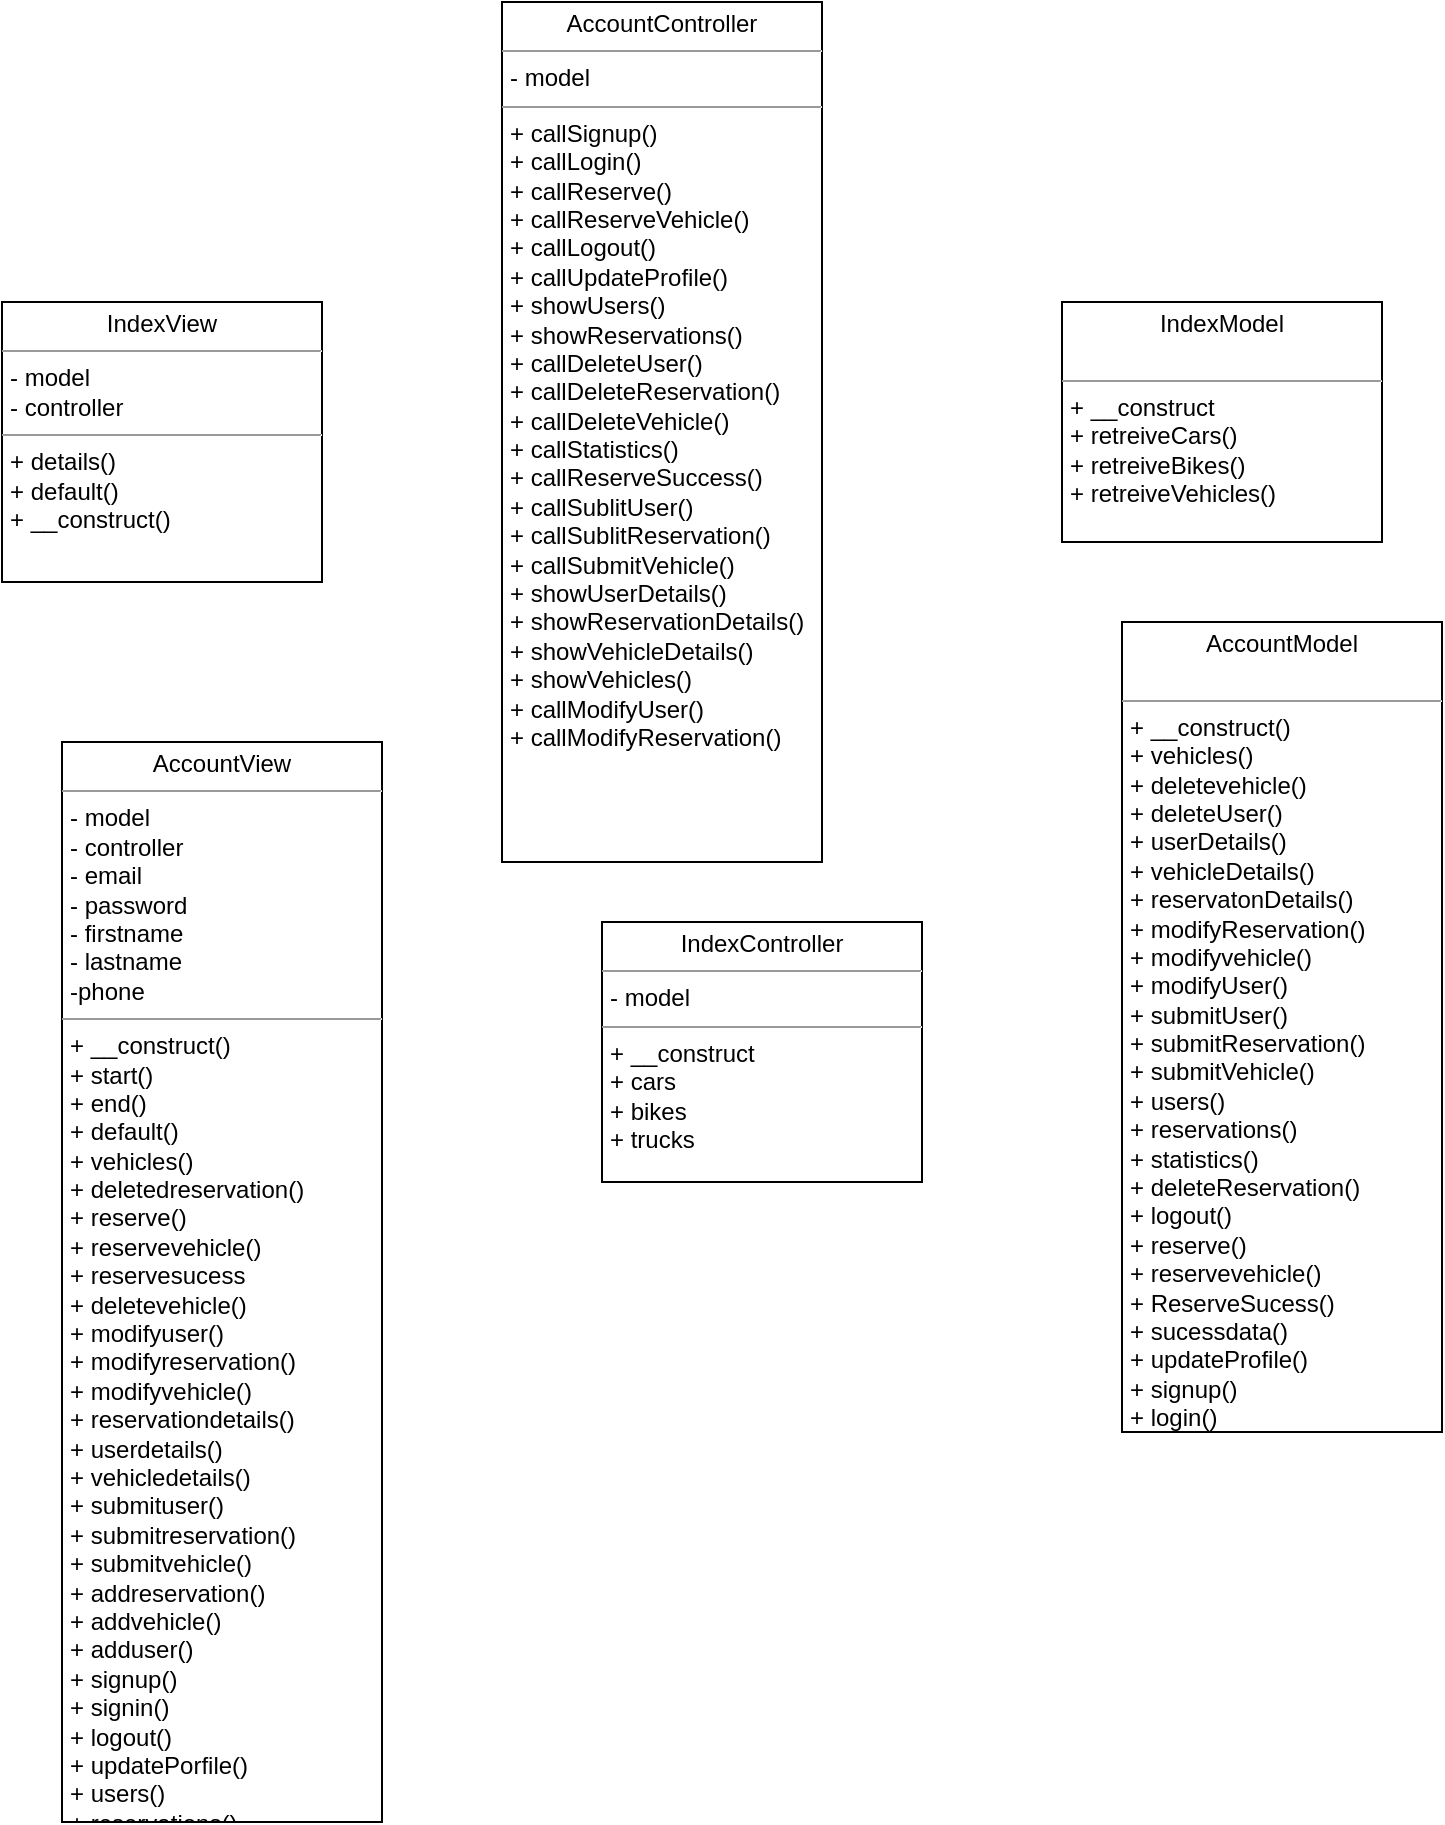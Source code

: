 <mxfile version="14.6.13" type="device"><diagram id="15S5bPG40SSjn3DkI1CE" name="Page-1"><mxGraphModel dx="1022" dy="437" grid="1" gridSize="10" guides="1" tooltips="1" connect="1" arrows="1" fold="1" page="1" pageScale="1" pageWidth="827" pageHeight="1169" math="0" shadow="0"><root><mxCell id="0"/><mxCell id="1" parent="0"/><mxCell id="Dz4zZ-Ro27MdzwfhftvZ-31" value="&lt;p style=&quot;margin: 0px ; margin-top: 4px ; text-align: center&quot;&gt;AccountView&lt;br&gt;&lt;/p&gt;&lt;hr size=&quot;1&quot;&gt;&lt;p style=&quot;margin: 0px ; margin-left: 4px&quot;&gt;- model&lt;/p&gt;&lt;p style=&quot;margin: 0px ; margin-left: 4px&quot;&gt;- controller&lt;/p&gt;&lt;p style=&quot;margin: 0px ; margin-left: 4px&quot;&gt;- email&lt;/p&gt;&lt;p style=&quot;margin: 0px ; margin-left: 4px&quot;&gt;- password&lt;/p&gt;&lt;p style=&quot;margin: 0px ; margin-left: 4px&quot;&gt;- firstname&lt;/p&gt;&lt;p style=&quot;margin: 0px ; margin-left: 4px&quot;&gt;- lastname&lt;/p&gt;&lt;p style=&quot;margin: 0px ; margin-left: 4px&quot;&gt;-phone&lt;/p&gt;&lt;hr size=&quot;1&quot;&gt;&lt;p style=&quot;margin: 0px ; margin-left: 4px&quot;&gt;+ __construct()&lt;/p&gt;&lt;p style=&quot;margin: 0px ; margin-left: 4px&quot;&gt;+ start()&lt;/p&gt;&lt;p style=&quot;margin: 0px ; margin-left: 4px&quot;&gt;+ end()&lt;/p&gt;&lt;p style=&quot;margin: 0px ; margin-left: 4px&quot;&gt;+ default()&lt;br&gt;&lt;/p&gt;&lt;p style=&quot;margin: 0px ; margin-left: 4px&quot;&gt;+ vehicles()&lt;br&gt;&lt;/p&gt;&lt;p style=&quot;margin: 0px ; margin-left: 4px&quot;&gt;+ deletedreservation()&lt;br&gt;&lt;/p&gt;&lt;p style=&quot;margin: 0px ; margin-left: 4px&quot;&gt;+ reserve()&lt;br&gt;&lt;/p&gt;&lt;p style=&quot;margin: 0px ; margin-left: 4px&quot;&gt;+ reservevehicle()&lt;br&gt;&lt;/p&gt;&lt;p style=&quot;margin: 0px ; margin-left: 4px&quot;&gt;+ reservesucess&lt;/p&gt;&lt;p style=&quot;margin: 0px ; margin-left: 4px&quot;&gt;+ deletevehicle()&lt;br&gt;&lt;/p&gt;&lt;p style=&quot;margin: 0px ; margin-left: 4px&quot;&gt;+ modifyuser()&lt;br&gt;&lt;/p&gt;&lt;p style=&quot;margin: 0px ; margin-left: 4px&quot;&gt;+ modifyreservation()&lt;br&gt;&lt;/p&gt;&lt;p style=&quot;margin: 0px ; margin-left: 4px&quot;&gt;+ modifyvehicle()&lt;br&gt;&lt;/p&gt;&lt;p style=&quot;margin: 0px ; margin-left: 4px&quot;&gt;+ reservationdetails()&lt;br&gt;&lt;/p&gt;&lt;p style=&quot;margin: 0px ; margin-left: 4px&quot;&gt;+ userdetails()&lt;br&gt;&lt;/p&gt;&lt;p style=&quot;margin: 0px ; margin-left: 4px&quot;&gt;+ vehicledetails()&lt;br&gt;&lt;/p&gt;&lt;p style=&quot;margin: 0px ; margin-left: 4px&quot;&gt;+ submituser()&lt;br&gt;&lt;/p&gt;&lt;p style=&quot;margin: 0px ; margin-left: 4px&quot;&gt;+ submitreservation()&lt;br&gt;&lt;/p&gt;&lt;p style=&quot;margin: 0px ; margin-left: 4px&quot;&gt;+ submitvehicle()&lt;br&gt;&lt;/p&gt;&lt;p style=&quot;margin: 0px ; margin-left: 4px&quot;&gt;+ addreservation()&lt;/p&gt;&lt;p style=&quot;margin: 0px ; margin-left: 4px&quot;&gt;+ addvehicle()&lt;br&gt;&lt;/p&gt;&lt;p style=&quot;margin: 0px ; margin-left: 4px&quot;&gt;+ adduser()&lt;br&gt;&lt;/p&gt;&lt;p style=&quot;margin: 0px ; margin-left: 4px&quot;&gt;+ signup()&lt;br&gt;&lt;/p&gt;&lt;p style=&quot;margin: 0px ; margin-left: 4px&quot;&gt;+ signin()&lt;br&gt;&lt;/p&gt;&lt;p style=&quot;margin: 0px ; margin-left: 4px&quot;&gt;+ logout()&lt;br&gt;&lt;/p&gt;&lt;p style=&quot;margin: 0px ; margin-left: 4px&quot;&gt;+ updatePorfile()&lt;br&gt;&lt;/p&gt;&lt;p style=&quot;margin: 0px ; margin-left: 4px&quot;&gt;+ users()&lt;br&gt;&lt;/p&gt;&lt;p style=&quot;margin: 0px ; margin-left: 4px&quot;&gt;+ reservations()&lt;br&gt;&lt;/p&gt;" style="verticalAlign=top;align=left;overflow=fill;fontSize=12;fontFamily=Helvetica;html=1;" vertex="1" parent="1"><mxGeometry x="80" y="440" width="160" height="540" as="geometry"/></mxCell><mxCell id="Dz4zZ-Ro27MdzwfhftvZ-32" value="&lt;p style=&quot;margin: 0px ; margin-top: 4px ; text-align: center&quot;&gt;AccountModel&lt;br&gt;&lt;/p&gt;&lt;p style=&quot;margin: 0px ; margin-left: 4px&quot;&gt;&lt;br&gt;&lt;/p&gt;&lt;hr size=&quot;1&quot;&gt;&lt;p style=&quot;margin: 0px 0px 0px 4px&quot;&gt;+ __construct()&lt;br&gt;&lt;/p&gt;&lt;p style=&quot;margin: 0px 0px 0px 4px&quot;&gt;+ vehicles()&lt;br&gt;&lt;/p&gt;&lt;p style=&quot;margin: 0px 0px 0px 4px&quot;&gt;+ deletevehicle()&lt;br&gt;&lt;/p&gt;&lt;p style=&quot;margin: 0px 0px 0px 4px&quot;&gt;+ deleteUser()&lt;br&gt;&lt;/p&gt;&lt;p style=&quot;margin: 0px 0px 0px 4px&quot;&gt;+ userDetails()&lt;br&gt;&lt;/p&gt;&lt;p style=&quot;margin: 0px 0px 0px 4px&quot;&gt;+ vehicleDetails()&lt;br&gt;&lt;/p&gt;&lt;p style=&quot;margin: 0px 0px 0px 4px&quot;&gt;+ reservatonDetails()&lt;br&gt;&lt;/p&gt;&lt;p style=&quot;margin: 0px 0px 0px 4px&quot;&gt;+ modifyReservation()&lt;br&gt;&lt;/p&gt;&lt;p style=&quot;margin: 0px 0px 0px 4px&quot;&gt;+ modifyvehicle()&lt;br&gt;&lt;/p&gt;&lt;p style=&quot;margin: 0px 0px 0px 4px&quot;&gt;+ modifyUser()&lt;br&gt;&lt;/p&gt;&lt;p style=&quot;margin: 0px 0px 0px 4px&quot;&gt;+ submitUser()&lt;br&gt;&lt;/p&gt;&lt;p style=&quot;margin: 0px 0px 0px 4px&quot;&gt;+ submitReservation()&lt;br&gt;&lt;/p&gt;&lt;p style=&quot;margin: 0px 0px 0px 4px&quot;&gt;+ submitVehicle()&lt;br&gt;&lt;/p&gt;&lt;p style=&quot;margin: 0px 0px 0px 4px&quot;&gt;+ users()&lt;br&gt;&lt;/p&gt;&lt;p style=&quot;margin: 0px 0px 0px 4px&quot;&gt;+ reservations()&lt;br&gt;&lt;/p&gt;&lt;p style=&quot;margin: 0px 0px 0px 4px&quot;&gt;+ statistics()&lt;br&gt;&lt;/p&gt;&lt;p style=&quot;margin: 0px 0px 0px 4px&quot;&gt;+ deleteReservation()&lt;br&gt;&lt;/p&gt;&lt;p style=&quot;margin: 0px 0px 0px 4px&quot;&gt;+ logout()&lt;/p&gt;&lt;p style=&quot;margin: 0px 0px 0px 4px&quot;&gt;+ reserve()&lt;br&gt;&lt;/p&gt;&lt;p style=&quot;margin: 0px 0px 0px 4px&quot;&gt;+ reservevehicle()&lt;/p&gt;&lt;p style=&quot;margin: 0px 0px 0px 4px&quot;&gt;+ ReserveSucess()&lt;br&gt;&lt;/p&gt;&lt;p style=&quot;margin: 0px 0px 0px 4px&quot;&gt;+ sucessdata()&lt;br&gt;&lt;/p&gt;&lt;p style=&quot;margin: 0px 0px 0px 4px&quot;&gt;+ updateProfile()&lt;br&gt;&lt;/p&gt;&lt;p style=&quot;margin: 0px 0px 0px 4px&quot;&gt;+ signup()&lt;br&gt;&lt;/p&gt;&lt;p style=&quot;margin: 0px 0px 0px 4px&quot;&gt;+ login()&lt;/p&gt;&lt;p style=&quot;margin: 0px 0px 0px 4px&quot;&gt;&lt;br&gt;&lt;/p&gt;&lt;p style=&quot;margin: 0px 0px 0px 4px&quot;&gt;&lt;br&gt;&lt;/p&gt;&lt;p style=&quot;margin: 0px 0px 0px 4px&quot;&gt;&lt;br&gt;&lt;/p&gt;&lt;p style=&quot;margin: 0px 0px 0px 4px&quot;&gt;&lt;br&gt;&lt;/p&gt;" style="verticalAlign=top;align=left;overflow=fill;fontSize=12;fontFamily=Helvetica;html=1;" vertex="1" parent="1"><mxGeometry x="610" y="380" width="160" height="405" as="geometry"/></mxCell><mxCell id="Dz4zZ-Ro27MdzwfhftvZ-33" value="&lt;p style=&quot;margin: 0px ; margin-top: 4px ; text-align: center&quot;&gt;AccountController&lt;br&gt;&lt;/p&gt;&lt;hr size=&quot;1&quot;&gt;&lt;p style=&quot;margin: 0px ; margin-left: 4px&quot;&gt;- model&lt;/p&gt;&lt;hr size=&quot;1&quot;&gt;&lt;p style=&quot;margin: 0px ; margin-left: 4px&quot;&gt;+ callSignup()&lt;/p&gt;&lt;p style=&quot;margin: 0px ; margin-left: 4px&quot;&gt;+ callLogin()&lt;br&gt;&lt;/p&gt;&lt;p style=&quot;margin: 0px 0px 0px 4px&quot;&gt;+ callReserve()&lt;br&gt;&lt;/p&gt;&lt;p style=&quot;margin: 0px 0px 0px 4px&quot;&gt;+ callReserveVehicle()&lt;br&gt;&lt;/p&gt;&lt;p style=&quot;margin: 0px 0px 0px 4px&quot;&gt;+ callLogout()&lt;br&gt;&lt;/p&gt;&lt;p style=&quot;margin: 0px 0px 0px 4px&quot;&gt;+ callUpdateProfile()&lt;br&gt;&lt;/p&gt;&lt;p style=&quot;margin: 0px 0px 0px 4px&quot;&gt;+ showUsers()&lt;br&gt;&lt;/p&gt;&lt;p style=&quot;margin: 0px 0px 0px 4px&quot;&gt;+ showReservations()&lt;br&gt;&lt;/p&gt;&lt;p style=&quot;margin: 0px 0px 0px 4px&quot;&gt;+ callDeleteUser()&lt;br&gt;&lt;/p&gt;&lt;p style=&quot;margin: 0px 0px 0px 4px&quot;&gt;+ callDeleteReservation()&lt;br&gt;&lt;/p&gt;&lt;p style=&quot;margin: 0px 0px 0px 4px&quot;&gt;+ callDeleteVehicle()&lt;br&gt;&lt;/p&gt;&lt;p style=&quot;margin: 0px 0px 0px 4px&quot;&gt;+ callStatistics()&lt;br&gt;&lt;/p&gt;&lt;p style=&quot;margin: 0px 0px 0px 4px&quot;&gt;+ callReserveSuccess()&lt;br&gt;&lt;/p&gt;&lt;p style=&quot;margin: 0px 0px 0px 4px&quot;&gt;+ callSublitUser()&lt;br&gt;&lt;/p&gt;&lt;p style=&quot;margin: 0px 0px 0px 4px&quot;&gt;+ callSublitReservation()&lt;br&gt;&lt;/p&gt;&lt;p style=&quot;margin: 0px 0px 0px 4px&quot;&gt;+ callSubmitVehicle()&lt;br&gt;&lt;/p&gt;&lt;p style=&quot;margin: 0px 0px 0px 4px&quot;&gt;+ showUserDetails()&lt;br&gt;&lt;/p&gt;&lt;p style=&quot;margin: 0px 0px 0px 4px&quot;&gt;+ showReservationDetails()&lt;br&gt;&lt;/p&gt;&lt;p style=&quot;margin: 0px 0px 0px 4px&quot;&gt;+ showVehicleDetails()&lt;br&gt;&lt;/p&gt;&lt;p style=&quot;margin: 0px 0px 0px 4px&quot;&gt;+ showVehicles()&lt;br&gt;&lt;/p&gt;&lt;p style=&quot;margin: 0px 0px 0px 4px&quot;&gt;+ callModifyUser()&lt;br&gt;&lt;/p&gt;&lt;p style=&quot;margin: 0px 0px 0px 4px&quot;&gt;+ callModifyReservation()&lt;/p&gt;&lt;p style=&quot;margin: 0px 0px 0px 4px&quot;&gt;&lt;br&gt;&lt;/p&gt;&lt;p style=&quot;margin: 0px ; margin-left: 4px&quot;&gt;&lt;br&gt;&lt;/p&gt;" style="verticalAlign=top;align=left;overflow=fill;fontSize=12;fontFamily=Helvetica;html=1;" vertex="1" parent="1"><mxGeometry x="300" y="70" width="160" height="430" as="geometry"/></mxCell><mxCell id="Dz4zZ-Ro27MdzwfhftvZ-34" value="&lt;p style=&quot;margin: 0px ; margin-top: 4px ; text-align: center&quot;&gt;IndexController&lt;br&gt;&lt;/p&gt;&lt;hr size=&quot;1&quot;&gt;&lt;p style=&quot;margin: 0px ; margin-left: 4px&quot;&gt;- model&lt;/p&gt;&lt;hr size=&quot;1&quot;&gt;&lt;p style=&quot;margin: 0px ; margin-left: 4px&quot;&gt;+ __construct&lt;/p&gt;&lt;p style=&quot;margin: 0px ; margin-left: 4px&quot;&gt;+ cars&lt;/p&gt;&lt;p style=&quot;margin: 0px ; margin-left: 4px&quot;&gt;+ bikes&lt;/p&gt;&lt;p style=&quot;margin: 0px ; margin-left: 4px&quot;&gt;+ trucks&lt;/p&gt;" style="verticalAlign=top;align=left;overflow=fill;fontSize=12;fontFamily=Helvetica;html=1;" vertex="1" parent="1"><mxGeometry x="350" y="530" width="160" height="130" as="geometry"/></mxCell><mxCell id="Dz4zZ-Ro27MdzwfhftvZ-35" value="&lt;p style=&quot;margin: 0px ; margin-top: 4px ; text-align: center&quot;&gt;IndexView&lt;br&gt;&lt;/p&gt;&lt;hr size=&quot;1&quot;&gt;&lt;p style=&quot;margin: 0px ; margin-left: 4px&quot;&gt;- model&lt;/p&gt;&lt;p style=&quot;margin: 0px ; margin-left: 4px&quot;&gt;- controller&lt;/p&gt;&lt;hr size=&quot;1&quot;&gt;&lt;p style=&quot;margin: 0px ; margin-left: 4px&quot;&gt;+ details()&lt;/p&gt;&lt;p style=&quot;margin: 0px ; margin-left: 4px&quot;&gt;+ default()&lt;/p&gt;&lt;p style=&quot;margin: 0px ; margin-left: 4px&quot;&gt;+ __construct()&lt;/p&gt;" style="verticalAlign=top;align=left;overflow=fill;fontSize=12;fontFamily=Helvetica;html=1;" vertex="1" parent="1"><mxGeometry x="50" y="220" width="160" height="140" as="geometry"/></mxCell><mxCell id="Dz4zZ-Ro27MdzwfhftvZ-36" value="&lt;p style=&quot;margin: 0px ; margin-top: 4px ; text-align: center&quot;&gt;IndexModel&lt;br&gt;&lt;/p&gt;&lt;p style=&quot;margin: 0px ; margin-left: 4px&quot;&gt;&lt;br&gt;&lt;/p&gt;&lt;hr size=&quot;1&quot;&gt;&lt;p style=&quot;margin: 0px ; margin-left: 4px&quot;&gt;+ __construct&lt;/p&gt;&lt;p style=&quot;margin: 0px ; margin-left: 4px&quot;&gt;+ retreiveCars()&lt;/p&gt;&lt;p style=&quot;margin: 0px 0px 0px 4px&quot;&gt;+ retreiveBikes()&lt;br&gt;&lt;/p&gt;&lt;p style=&quot;margin: 0px 0px 0px 4px&quot;&gt;+ retreiveVehicles()&lt;/p&gt;&lt;p style=&quot;margin: 0px 0px 0px 4px&quot;&gt;&lt;br&gt;&lt;/p&gt;" style="verticalAlign=top;align=left;overflow=fill;fontSize=12;fontFamily=Helvetica;html=1;" vertex="1" parent="1"><mxGeometry x="580" y="220" width="160" height="120" as="geometry"/></mxCell></root></mxGraphModel></diagram></mxfile>